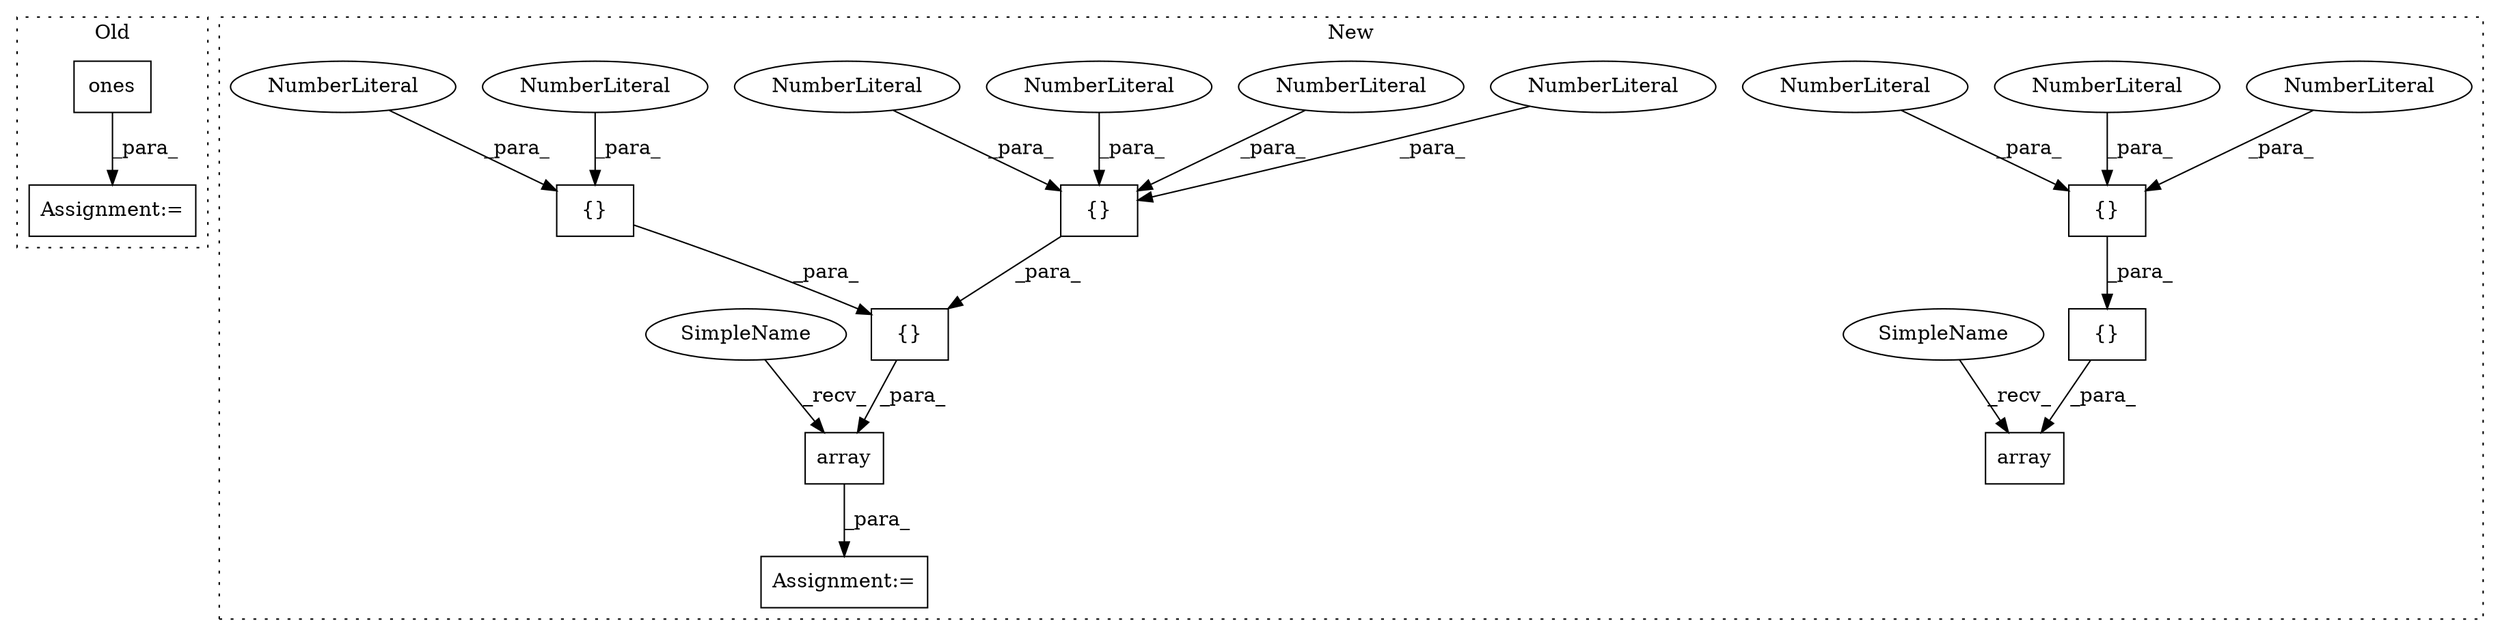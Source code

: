 digraph G {
subgraph cluster0 {
1 [label="ones" a="32" s="1946,1974" l="12,2" shape="box"];
3 [label="Assignment:=" a="7" s="1939" l="1" shape="box"];
label = "Old";
style="dotted";
}
subgraph cluster1 {
2 [label="{}" a="4" s="1811,1823" l="1,1" shape="box"];
4 [label="Assignment:=" a="7" s="1772" l="1" shape="box"];
5 [label="NumberLiteral" a="34" s="1812" l="1" shape="ellipse"];
6 [label="NumberLiteral" a="34" s="1814" l="1" shape="ellipse"];
7 [label="NumberLiteral" a="34" s="1818" l="1" shape="ellipse"];
8 [label="{}" a="4" s="1797,1809" l="1,1" shape="box"];
9 [label="NumberLiteral" a="34" s="1798" l="1" shape="ellipse"];
10 [label="NumberLiteral" a="34" s="1822" l="1" shape="ellipse"];
11 [label="NumberLiteral" a="34" s="1800" l="1" shape="ellipse"];
12 [label="{}" a="4" s="1796,1824" l="1,1" shape="box"];
13 [label="array" a="32" s="1779,1825" l="6,1" shape="box"];
14 [label="array" a="32" s="2114,2174" l="6,1" shape="box"];
15 [label="{}" a="4" s="2160,2172" l="1,1" shape="box"];
16 [label="NumberLiteral" a="34" s="2161" l="1" shape="ellipse"];
17 [label="{}" a="4" s="2131,2173" l="1,1" shape="box"];
18 [label="NumberLiteral" a="34" s="2165" l="1" shape="ellipse"];
19 [label="NumberLiteral" a="34" s="2171" l="1" shape="ellipse"];
20 [label="SimpleName" a="42" s="2108" l="5" shape="ellipse"];
21 [label="SimpleName" a="42" s="1773" l="5" shape="ellipse"];
label = "New";
style="dotted";
}
1 -> 3 [label="_para_"];
2 -> 12 [label="_para_"];
5 -> 2 [label="_para_"];
6 -> 2 [label="_para_"];
7 -> 2 [label="_para_"];
8 -> 12 [label="_para_"];
9 -> 8 [label="_para_"];
10 -> 2 [label="_para_"];
11 -> 8 [label="_para_"];
12 -> 13 [label="_para_"];
13 -> 4 [label="_para_"];
15 -> 17 [label="_para_"];
16 -> 15 [label="_para_"];
17 -> 14 [label="_para_"];
18 -> 15 [label="_para_"];
19 -> 15 [label="_para_"];
20 -> 14 [label="_recv_"];
21 -> 13 [label="_recv_"];
}